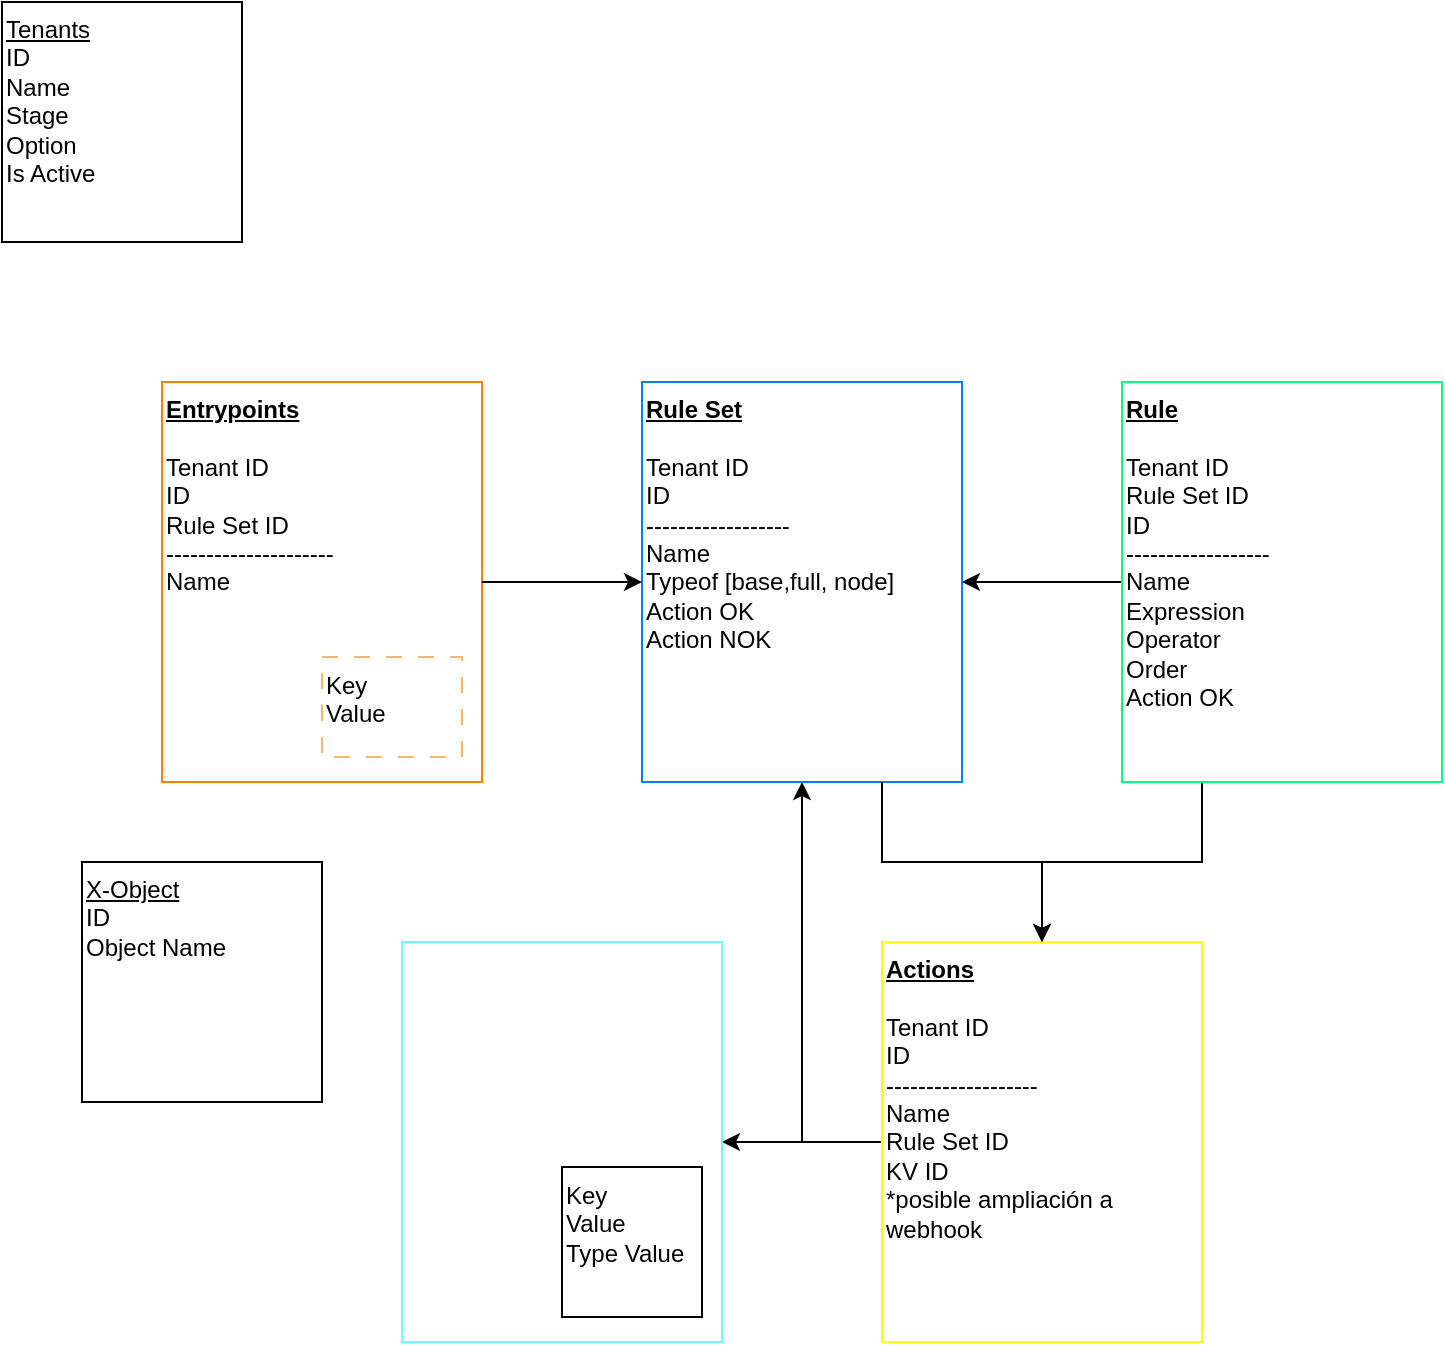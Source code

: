 <mxfile version="24.2.5" type="device" pages="2">
  <diagram id="LyjKLWT2vN5_jiygnvpO" name="Connections">
    <mxGraphModel dx="1050" dy="1729" grid="1" gridSize="10" guides="1" tooltips="1" connect="1" arrows="1" fold="1" page="1" pageScale="1" pageWidth="850" pageHeight="1100" math="0" shadow="0">
      <root>
        <mxCell id="0" />
        <mxCell id="1" parent="0" />
        <mxCell id="IPaf2PD-h_m_kelB6yjr-1" value="&lt;u&gt;X-Object&lt;/u&gt;&lt;span style=&quot;background-color: initial;&quot;&gt;&lt;br&gt;ID&lt;/span&gt;&lt;br&gt;&lt;span style=&quot;background-color: initial;&quot;&gt;Object Name&lt;/span&gt;" style="rounded=0;whiteSpace=wrap;html=1;align=left;verticalAlign=top;" parent="1" vertex="1">
          <mxGeometry x="80" y="-640" width="120" height="120" as="geometry" />
        </mxCell>
        <mxCell id="IPaf2PD-h_m_kelB6yjr-2" value="&lt;span style=&quot;background-color: initial;&quot;&gt;&lt;u&gt;Tenants&lt;/u&gt;&lt;/span&gt;&lt;span style=&quot;background-color: initial;&quot;&gt;&lt;br&gt;ID&lt;/span&gt;&lt;br&gt;&lt;span style=&quot;background-color: initial;&quot;&gt;Name&lt;/span&gt;&lt;div&gt;Stage&lt;br&gt;&lt;div&gt;&lt;span style=&quot;background-color: initial;&quot;&gt;Option&lt;/span&gt;&lt;/div&gt;&lt;/div&gt;&lt;div&gt;&lt;span style=&quot;background-color: initial;&quot;&gt;Is Active&lt;/span&gt;&lt;/div&gt;" style="rounded=0;whiteSpace=wrap;html=1;align=left;verticalAlign=top;" parent="1" vertex="1">
          <mxGeometry x="40" y="-1070" width="120" height="120" as="geometry" />
        </mxCell>
        <mxCell id="9RaMMGoOlMeu8SIt3-Q5-12" style="edgeStyle=orthogonalEdgeStyle;rounded=0;orthogonalLoop=1;jettySize=auto;html=1;entryX=0.5;entryY=1;entryDx=0;entryDy=0;" parent="1" source="Cc5brCJZF-9JAWSVs0_s-21" target="IPaf2PD-h_m_kelB6yjr-11" edge="1">
          <mxGeometry relative="1" as="geometry">
            <mxPoint x="360" y="-670" as="targetPoint" />
            <Array as="points">
              <mxPoint x="440" y="-500" />
            </Array>
          </mxGeometry>
        </mxCell>
        <mxCell id="9RaMMGoOlMeu8SIt3-Q5-14" style="edgeStyle=orthogonalEdgeStyle;rounded=0;orthogonalLoop=1;jettySize=auto;html=1;" parent="1" source="Cc5brCJZF-9JAWSVs0_s-21" target="IPaf2PD-h_m_kelB6yjr-12" edge="1">
          <mxGeometry relative="1" as="geometry" />
        </mxCell>
        <mxCell id="Cc5brCJZF-9JAWSVs0_s-21" value="&lt;span style=&quot;background-color: initial;&quot;&gt;&lt;b&gt;&lt;u&gt;Actions&lt;/u&gt;&lt;/b&gt;&lt;/span&gt;&lt;div&gt;&lt;span style=&quot;background-color: initial;&quot;&gt;&lt;br&gt;&lt;/span&gt;&lt;/div&gt;&lt;div&gt;&lt;span style=&quot;background-color: initial;&quot;&gt;Tenant ID&lt;/span&gt;&lt;/div&gt;&lt;div&gt;&lt;span style=&quot;background-color: initial;&quot;&gt;ID&lt;/span&gt;&lt;/div&gt;&lt;div&gt;&lt;span style=&quot;background-color: initial;&quot;&gt;-------------------&lt;/span&gt;&lt;/div&gt;&lt;div&gt;&lt;span style=&quot;background-color: initial;&quot;&gt;Name&lt;/span&gt;&lt;/div&gt;&lt;div&gt;&lt;span style=&quot;background-color: initial;&quot;&gt;Rule Set ID&lt;/span&gt;&lt;/div&gt;&lt;div&gt;&lt;span style=&quot;background-color: initial;&quot;&gt;KV ID&lt;/span&gt;&lt;/div&gt;&lt;div&gt;&lt;span style=&quot;background-color: initial;&quot;&gt;*posible ampliación a webhook&lt;/span&gt;&lt;/div&gt;" style="rounded=0;whiteSpace=wrap;html=1;strokeColor=#FFFF00;align=left;verticalAlign=top;" parent="1" vertex="1">
          <mxGeometry x="480" y="-600" width="160" height="200" as="geometry" />
        </mxCell>
        <mxCell id="Cc5brCJZF-9JAWSVs0_s-40" value="" style="group;fillColor=none;strokeColor=#66FFFF;fontColor=#ffffff;" parent="1" vertex="1" connectable="0">
          <mxGeometry x="240" y="-600" width="160" height="200" as="geometry" />
        </mxCell>
        <mxCell id="IPaf2PD-h_m_kelB6yjr-12" value="&lt;span style=&quot;&quot;&gt;&lt;u&gt;KVS&lt;/u&gt;&lt;/span&gt;&lt;div&gt;&lt;span style=&quot;background-color: initial;&quot;&gt;&lt;u&gt;&lt;br&gt;&lt;/u&gt;Tenant ID&lt;/span&gt;&lt;br style=&quot;&quot;&gt;&lt;span style=&quot;background-color: initial;&quot;&gt;ID&lt;/span&gt;&lt;br style=&quot;&quot;&gt;&lt;span style=&quot;background-color: initial;&quot;&gt;Name&lt;/span&gt;&lt;/div&gt;" style="rounded=0;whiteSpace=wrap;html=1;align=left;fontStyle=0;verticalAlign=top;fillColor=none;fontColor=#ffffff;strokeColor=#66FFFF;" parent="Cc5brCJZF-9JAWSVs0_s-40" vertex="1">
          <mxGeometry width="160" height="200" as="geometry" />
        </mxCell>
        <mxCell id="IPaf2PD-h_m_kelB6yjr-13" value="&lt;span style=&quot;background-color: initial;&quot;&gt;Key&lt;/span&gt;&lt;br style=&quot;&quot;&gt;&lt;span style=&quot;background-color: initial;&quot;&gt;Value&lt;br&gt;Type Value&lt;br&gt;&lt;/span&gt;" style="rounded=0;whiteSpace=wrap;html=1;align=left;verticalAlign=top;" parent="Cc5brCJZF-9JAWSVs0_s-40" vertex="1">
          <mxGeometry x="80" y="112.5" width="70" height="75" as="geometry" />
        </mxCell>
        <mxCell id="Cc5brCJZF-9JAWSVs0_s-41" value="" style="group" parent="1" vertex="1" connectable="0">
          <mxGeometry x="120" y="-880" width="160" height="200" as="geometry" />
        </mxCell>
        <mxCell id="IPaf2PD-h_m_kelB6yjr-24" value="&lt;span style=&quot;&quot;&gt;&lt;b&gt;&lt;u&gt;Entrypoints&lt;/u&gt;&lt;/b&gt;&lt;/span&gt;&lt;br style=&quot;&quot;&gt;&lt;span style=&quot;background-color: initial;&quot;&gt;&lt;br&gt;Tenant ID&lt;br&gt;&lt;/span&gt;ID&lt;br&gt;&lt;div&gt;Rule Set ID&lt;br style=&quot;&quot;&gt;&lt;span style=&quot;background-color: initial;&quot;&gt;---------------------&lt;/span&gt;&lt;/div&gt;&lt;div&gt;&lt;span style=&quot;background-color: initial;&quot;&gt;Name&lt;/span&gt;&lt;/div&gt;" style="rounded=0;whiteSpace=wrap;html=1;strokeColor=#FF8000;align=left;fontStyle=0;verticalAlign=top;" parent="Cc5brCJZF-9JAWSVs0_s-41" vertex="1">
          <mxGeometry width="160" height="200" as="geometry" />
        </mxCell>
        <mxCell id="IPaf2PD-h_m_kelB6yjr-25" value="&lt;span style=&quot;background-color: initial;&quot;&gt;Key&lt;/span&gt;&lt;br style=&quot;&quot;&gt;&lt;span style=&quot;background-color: initial;&quot;&gt;Value&lt;br&gt;&lt;/span&gt;" style="rounded=0;whiteSpace=wrap;html=1;strokeColor=#FFB366;align=left;verticalAlign=top;dashed=1;dashPattern=8 8;" parent="Cc5brCJZF-9JAWSVs0_s-41" vertex="1">
          <mxGeometry x="80" y="137.5" width="70" height="50" as="geometry" />
        </mxCell>
        <mxCell id="2" value="" style="group" parent="1" vertex="1" connectable="0">
          <mxGeometry x="360" y="-880" width="160" height="200" as="geometry" />
        </mxCell>
        <mxCell id="IPaf2PD-h_m_kelB6yjr-11" value="&lt;span style=&quot;&quot;&gt;&lt;b&gt;&lt;u&gt;Rule Set&lt;/u&gt;&lt;/b&gt;&lt;/span&gt;&lt;br style=&quot;&quot;&gt;&lt;span style=&quot;background-color: initial;&quot;&gt;&lt;br&gt;Tenant ID&lt;/span&gt;&lt;br style=&quot;&quot;&gt;&lt;span style=&quot;background-color: initial;&quot;&gt;ID&lt;/span&gt;&lt;div&gt;------------------&lt;br style=&quot;&quot;&gt;&lt;span style=&quot;background-color: initial;&quot;&gt;Name&lt;br&gt;&lt;/span&gt;Typeof [base,full, node]&lt;br style=&quot;&quot;&gt;&lt;span style=&quot;background-color: initial;&quot;&gt;Action OK&lt;/span&gt;&lt;div&gt;&lt;span style=&quot;background-color: initial;&quot;&gt;Action NOK&lt;/span&gt;&lt;/div&gt;&lt;/div&gt;" style="rounded=0;whiteSpace=wrap;html=1;strokeColor=#007FFF;align=left;verticalAlign=top;" parent="2" vertex="1">
          <mxGeometry width="160.0" height="200" as="geometry" />
        </mxCell>
        <mxCell id="9RaMMGoOlMeu8SIt3-Q5-9" style="edgeStyle=orthogonalEdgeStyle;rounded=0;orthogonalLoop=1;jettySize=auto;html=1;" parent="1" source="IPaf2PD-h_m_kelB6yjr-8" target="IPaf2PD-h_m_kelB6yjr-11" edge="1">
          <mxGeometry relative="1" as="geometry" />
        </mxCell>
        <mxCell id="9RaMMGoOlMeu8SIt3-Q5-11" style="edgeStyle=orthogonalEdgeStyle;rounded=0;orthogonalLoop=1;jettySize=auto;html=1;entryX=0.5;entryY=0;entryDx=0;entryDy=0;exitX=0.25;exitY=1;exitDx=0;exitDy=0;" parent="1" source="IPaf2PD-h_m_kelB6yjr-8" target="Cc5brCJZF-9JAWSVs0_s-21" edge="1">
          <mxGeometry relative="1" as="geometry" />
        </mxCell>
        <mxCell id="IPaf2PD-h_m_kelB6yjr-8" value="&lt;span style=&quot;&quot;&gt;&lt;b&gt;&lt;u&gt;Rule&lt;/u&gt;&lt;/b&gt;&lt;/span&gt;&lt;br style=&quot;&quot;&gt;&lt;span style=&quot;background-color: initial;&quot;&gt;&lt;br&gt;Tenant ID&lt;/span&gt;&lt;br style=&quot;&quot;&gt;&lt;span style=&quot;background-color: initial;&quot;&gt;Rule Set ID&lt;br&gt;&lt;/span&gt;ID&lt;br style=&quot;&quot;&gt;&lt;div&gt;&lt;span style=&quot;background-color: initial;&quot;&gt;------------------&lt;/span&gt;&lt;/div&gt;&lt;div&gt;&lt;span style=&quot;background-color: initial;&quot;&gt;Name&lt;/span&gt;&lt;/div&gt;&lt;div&gt;&lt;span style=&quot;background-color: initial;&quot;&gt;Expression&lt;br&gt;&lt;/span&gt;Operator&lt;br style=&quot;&quot;&gt;&lt;span style=&quot;background-color: initial;&quot;&gt;Order&lt;br&gt;&lt;/span&gt;&lt;span style=&quot;background-color: initial;&quot;&gt;Action OK&lt;/span&gt;&lt;/div&gt;" style="rounded=0;whiteSpace=wrap;html=1;strokeColor=#00FF80;align=left;verticalAlign=top;" parent="1" vertex="1">
          <mxGeometry x="600" y="-880" width="160" height="200" as="geometry" />
        </mxCell>
        <mxCell id="9RaMMGoOlMeu8SIt3-Q5-8" style="edgeStyle=orthogonalEdgeStyle;rounded=0;orthogonalLoop=1;jettySize=auto;html=1;" parent="1" source="IPaf2PD-h_m_kelB6yjr-24" target="IPaf2PD-h_m_kelB6yjr-11" edge="1">
          <mxGeometry relative="1" as="geometry" />
        </mxCell>
        <mxCell id="9RaMMGoOlMeu8SIt3-Q5-10" style="edgeStyle=orthogonalEdgeStyle;rounded=0;orthogonalLoop=1;jettySize=auto;html=1;exitX=0.75;exitY=1;exitDx=0;exitDy=0;" parent="1" source="IPaf2PD-h_m_kelB6yjr-11" target="Cc5brCJZF-9JAWSVs0_s-21" edge="1">
          <mxGeometry relative="1" as="geometry" />
        </mxCell>
      </root>
    </mxGraphModel>
  </diagram>
  <diagram id="iG3r5ySHlptJgnCDAsAR" name="Tenancy">
    <mxGraphModel dx="420" dy="1421" grid="1" gridSize="10" guides="1" tooltips="1" connect="1" arrows="1" fold="1" page="1" pageScale="1" pageWidth="827" pageHeight="1169" math="0" shadow="0">
      <root>
        <mxCell id="0" />
        <mxCell id="1" parent="0" />
        <mxCell id="X3LTEWGdrV8iXtvtQKyq-1" value="&lt;span style=&quot;background-color: initial;&quot;&gt;&lt;u&gt;Tenants&lt;/u&gt;&lt;/span&gt;&lt;span style=&quot;background-color: initial;&quot;&gt;&lt;br&gt;ID&lt;/span&gt;&lt;div&gt;--------------&lt;br&gt;&lt;span style=&quot;background-color: initial;&quot;&gt;Name&lt;/span&gt;&lt;div&gt;Stage&lt;br&gt;&lt;div&gt;&lt;span style=&quot;background-color: initial;&quot;&gt;Option&lt;/span&gt;&lt;/div&gt;&lt;/div&gt;&lt;div&gt;&lt;span style=&quot;background-color: initial;&quot;&gt;Is Active&lt;/span&gt;&lt;/div&gt;&lt;/div&gt;" style="rounded=0;whiteSpace=wrap;html=1;align=left;verticalAlign=top;strokeColor=#FF9933;" vertex="1" parent="1">
          <mxGeometry x="524" y="-1070" width="120" height="120" as="geometry" />
        </mxCell>
        <mxCell id="KPGCL1qzcBNwhSzs3j4Z-7" style="edgeStyle=orthogonalEdgeStyle;rounded=0;orthogonalLoop=1;jettySize=auto;html=1;" edge="1" parent="1" source="KPGCL1qzcBNwhSzs3j4Z-4" target="KPGCL1qzcBNwhSzs3j4Z-6">
          <mxGeometry relative="1" as="geometry" />
        </mxCell>
        <mxCell id="KPGCL1qzcBNwhSzs3j4Z-4" value="Create Tenant&lt;div&gt;4&lt;/div&gt;" style="rounded=1;whiteSpace=wrap;html=1;" vertex="1" parent="1">
          <mxGeometry x="240" y="-1120" width="120" height="80" as="geometry" />
        </mxCell>
        <mxCell id="KPGCL1qzcBNwhSzs3j4Z-14" style="edgeStyle=orthogonalEdgeStyle;rounded=0;orthogonalLoop=1;jettySize=auto;html=1;" edge="1" parent="1" source="KPGCL1qzcBNwhSzs3j4Z-6" target="KPGCL1qzcBNwhSzs3j4Z-8">
          <mxGeometry relative="1" as="geometry" />
        </mxCell>
        <mxCell id="KPGCL1qzcBNwhSzs3j4Z-15" style="edgeStyle=orthogonalEdgeStyle;rounded=0;orthogonalLoop=1;jettySize=auto;html=1;exitX=0.5;exitY=1;exitDx=0;exitDy=0;" edge="1" parent="1" source="KPGCL1qzcBNwhSzs3j4Z-6" target="KPGCL1qzcBNwhSzs3j4Z-9">
          <mxGeometry relative="1" as="geometry" />
        </mxCell>
        <mxCell id="KPGCL1qzcBNwhSzs3j4Z-16" style="edgeStyle=orthogonalEdgeStyle;rounded=0;orthogonalLoop=1;jettySize=auto;html=1;exitX=0.5;exitY=1;exitDx=0;exitDy=0;" edge="1" parent="1" source="KPGCL1qzcBNwhSzs3j4Z-6" target="KPGCL1qzcBNwhSzs3j4Z-10">
          <mxGeometry relative="1" as="geometry" />
        </mxCell>
        <mxCell id="KPGCL1qzcBNwhSzs3j4Z-6" value="Create Tenants by Stage" style="rounded=1;whiteSpace=wrap;html=1;" vertex="1" parent="1">
          <mxGeometry x="240" y="-990" width="120" height="80" as="geometry" />
        </mxCell>
        <mxCell id="KPGCL1qzcBNwhSzs3j4Z-23" style="edgeStyle=orthogonalEdgeStyle;rounded=0;orthogonalLoop=1;jettySize=auto;html=1;" edge="1" parent="1" source="KPGCL1qzcBNwhSzs3j4Z-8" target="KPGCL1qzcBNwhSzs3j4Z-19">
          <mxGeometry relative="1" as="geometry" />
        </mxCell>
        <mxCell id="KPGCL1qzcBNwhSzs3j4Z-8" value="204 - TEST" style="rounded=1;whiteSpace=wrap;html=1;strokeColor=#FF9933;" vertex="1" parent="1">
          <mxGeometry x="240" y="-830" width="120" height="80" as="geometry" />
        </mxCell>
        <mxCell id="KPGCL1qzcBNwhSzs3j4Z-22" style="edgeStyle=orthogonalEdgeStyle;rounded=0;orthogonalLoop=1;jettySize=auto;html=1;" edge="1" parent="1" source="KPGCL1qzcBNwhSzs3j4Z-9" target="KPGCL1qzcBNwhSzs3j4Z-21">
          <mxGeometry relative="1" as="geometry" />
        </mxCell>
        <mxCell id="KPGCL1qzcBNwhSzs3j4Z-9" value="&lt;div&gt;104 -&amp;nbsp;&lt;span style=&quot;background-color: initial;&quot;&gt;DEV&lt;/span&gt;&lt;/div&gt;" style="rounded=1;whiteSpace=wrap;html=1;strokeColor=#FF9933;" vertex="1" parent="1">
          <mxGeometry x="40" y="-830" width="120" height="80" as="geometry" />
        </mxCell>
        <mxCell id="KPGCL1qzcBNwhSzs3j4Z-24" style="edgeStyle=orthogonalEdgeStyle;rounded=0;orthogonalLoop=1;jettySize=auto;html=1;" edge="1" parent="1" source="KPGCL1qzcBNwhSzs3j4Z-10" target="KPGCL1qzcBNwhSzs3j4Z-20">
          <mxGeometry relative="1" as="geometry" />
        </mxCell>
        <mxCell id="KPGCL1qzcBNwhSzs3j4Z-10" value="304 - RELEASE" style="rounded=1;whiteSpace=wrap;html=1;strokeColor=#FF9933;" vertex="1" parent="1">
          <mxGeometry x="440" y="-830" width="120" height="80" as="geometry" />
        </mxCell>
        <mxCell id="KPGCL1qzcBNwhSzs3j4Z-17" value="DB&lt;div&gt;Tenancy&lt;/div&gt;" style="shape=cylinder3;whiteSpace=wrap;html=1;boundedLbl=1;backgroundOutline=1;size=15;strokeColor=#FF9933;" vertex="1" parent="1">
          <mxGeometry x="414" y="-1070" width="80" height="100" as="geometry" />
        </mxCell>
        <mxCell id="KPGCL1qzcBNwhSzs3j4Z-29" style="edgeStyle=orthogonalEdgeStyle;rounded=0;orthogonalLoop=1;jettySize=auto;html=1;dashed=1;" edge="1" parent="1" source="KPGCL1qzcBNwhSzs3j4Z-19" target="KPGCL1qzcBNwhSzs3j4Z-28">
          <mxGeometry relative="1" as="geometry" />
        </mxCell>
        <mxCell id="KPGCL1qzcBNwhSzs3j4Z-19" value="Option, connection to DB Test" style="rounded=1;whiteSpace=wrap;html=1;strokeColor=#FF9933;" vertex="1" parent="1">
          <mxGeometry x="240" y="-710" width="120" height="80" as="geometry" />
        </mxCell>
        <mxCell id="KPGCL1qzcBNwhSzs3j4Z-31" style="edgeStyle=orthogonalEdgeStyle;rounded=0;orthogonalLoop=1;jettySize=auto;html=1;" edge="1" parent="1" source="KPGCL1qzcBNwhSzs3j4Z-20" target="KPGCL1qzcBNwhSzs3j4Z-30">
          <mxGeometry relative="1" as="geometry" />
        </mxCell>
        <mxCell id="KPGCL1qzcBNwhSzs3j4Z-20" value="Option, connection to DB Production" style="rounded=1;whiteSpace=wrap;html=1;strokeColor=#FF9933;" vertex="1" parent="1">
          <mxGeometry x="440" y="-710" width="120" height="80" as="geometry" />
        </mxCell>
        <mxCell id="KPGCL1qzcBNwhSzs3j4Z-26" style="edgeStyle=orthogonalEdgeStyle;rounded=0;orthogonalLoop=1;jettySize=auto;html=1;" edge="1" parent="1" source="KPGCL1qzcBNwhSzs3j4Z-21" target="KPGCL1qzcBNwhSzs3j4Z-25">
          <mxGeometry relative="1" as="geometry" />
        </mxCell>
        <mxCell id="KPGCL1qzcBNwhSzs3j4Z-21" value="Option, connection to DB Development" style="rounded=1;whiteSpace=wrap;html=1;strokeColor=#FF9933;" vertex="1" parent="1">
          <mxGeometry x="40" y="-710" width="120" height="80" as="geometry" />
        </mxCell>
        <mxCell id="KPGCL1qzcBNwhSzs3j4Z-25" value="DB Development" style="shape=cylinder3;whiteSpace=wrap;html=1;boundedLbl=1;backgroundOutline=1;size=15;strokeColor=#66FFFF;" vertex="1" parent="1">
          <mxGeometry x="60" y="-570" width="80" height="100" as="geometry" />
        </mxCell>
        <mxCell id="KPGCL1qzcBNwhSzs3j4Z-27" style="edgeStyle=orthogonalEdgeStyle;rounded=0;orthogonalLoop=1;jettySize=auto;html=1;entryX=0.5;entryY=0;entryDx=0;entryDy=0;entryPerimeter=0;" edge="1" parent="1" source="KPGCL1qzcBNwhSzs3j4Z-19" target="KPGCL1qzcBNwhSzs3j4Z-25">
          <mxGeometry relative="1" as="geometry">
            <Array as="points">
              <mxPoint x="300" y="-600" />
              <mxPoint x="100" y="-600" />
            </Array>
          </mxGeometry>
        </mxCell>
        <mxCell id="KPGCL1qzcBNwhSzs3j4Z-28" value="DB&amp;nbsp;&lt;div&gt;Testing&lt;/div&gt;" style="shape=cylinder3;whiteSpace=wrap;html=1;boundedLbl=1;backgroundOutline=1;size=15;dashed=1;strokeColor=#CCCC00;" vertex="1" parent="1">
          <mxGeometry x="260" y="-570" width="80" height="100" as="geometry" />
        </mxCell>
        <mxCell id="KPGCL1qzcBNwhSzs3j4Z-30" value="DB&lt;div&gt;Production&lt;/div&gt;" style="shape=cylinder3;whiteSpace=wrap;html=1;boundedLbl=1;backgroundOutline=1;size=15;strokeColor=#00CC00;" vertex="1" parent="1">
          <mxGeometry x="460" y="-570" width="80" height="100" as="geometry" />
        </mxCell>
        <mxCell id="CD9fBT5ddVgWkW6vJgpY-2" style="edgeStyle=orthogonalEdgeStyle;rounded=0;orthogonalLoop=1;jettySize=auto;html=1;" edge="1" parent="1" source="hCw3T1PbqIfhszTk7kwa-1" target="CD9fBT5ddVgWkW6vJgpY-1">
          <mxGeometry relative="1" as="geometry" />
        </mxCell>
        <mxCell id="hCw3T1PbqIfhszTk7kwa-1" value="Transport Obj.&lt;div&gt;&lt;div style=&quot;text-align: left;&quot;&gt;&lt;ul&gt;&lt;li&gt;&lt;span style=&quot;background-color: initial;&quot;&gt;KV&lt;/span&gt;&lt;/li&gt;&lt;li&gt;&lt;span style=&quot;background-color: initial;&quot;&gt;Entrypoints&amp;nbsp;&lt;/span&gt;&lt;/li&gt;&lt;li&gt;&lt;span style=&quot;background-color: initial;&quot;&gt;Ruleset (Rules, Actions)&amp;nbsp;&lt;/span&gt;&lt;/li&gt;&lt;/ul&gt;&lt;/div&gt;&lt;/div&gt;" style="rounded=1;whiteSpace=wrap;html=1;align=center;" vertex="1" parent="1">
          <mxGeometry x="40" y="-400" width="190" height="120" as="geometry" />
        </mxCell>
        <mxCell id="CD9fBT5ddVgWkW6vJgpY-1" value="&lt;ul&gt;&lt;li&gt;Object Type&lt;/li&gt;&lt;li&gt;ID&lt;/li&gt;&lt;li&gt;Tenant ID&lt;/li&gt;&lt;/ul&gt;" style="rounded=1;whiteSpace=wrap;html=1;align=left;" vertex="1" parent="1">
          <mxGeometry x="280" y="-400" width="160" height="120" as="geometry" />
        </mxCell>
      </root>
    </mxGraphModel>
  </diagram>
</mxfile>
